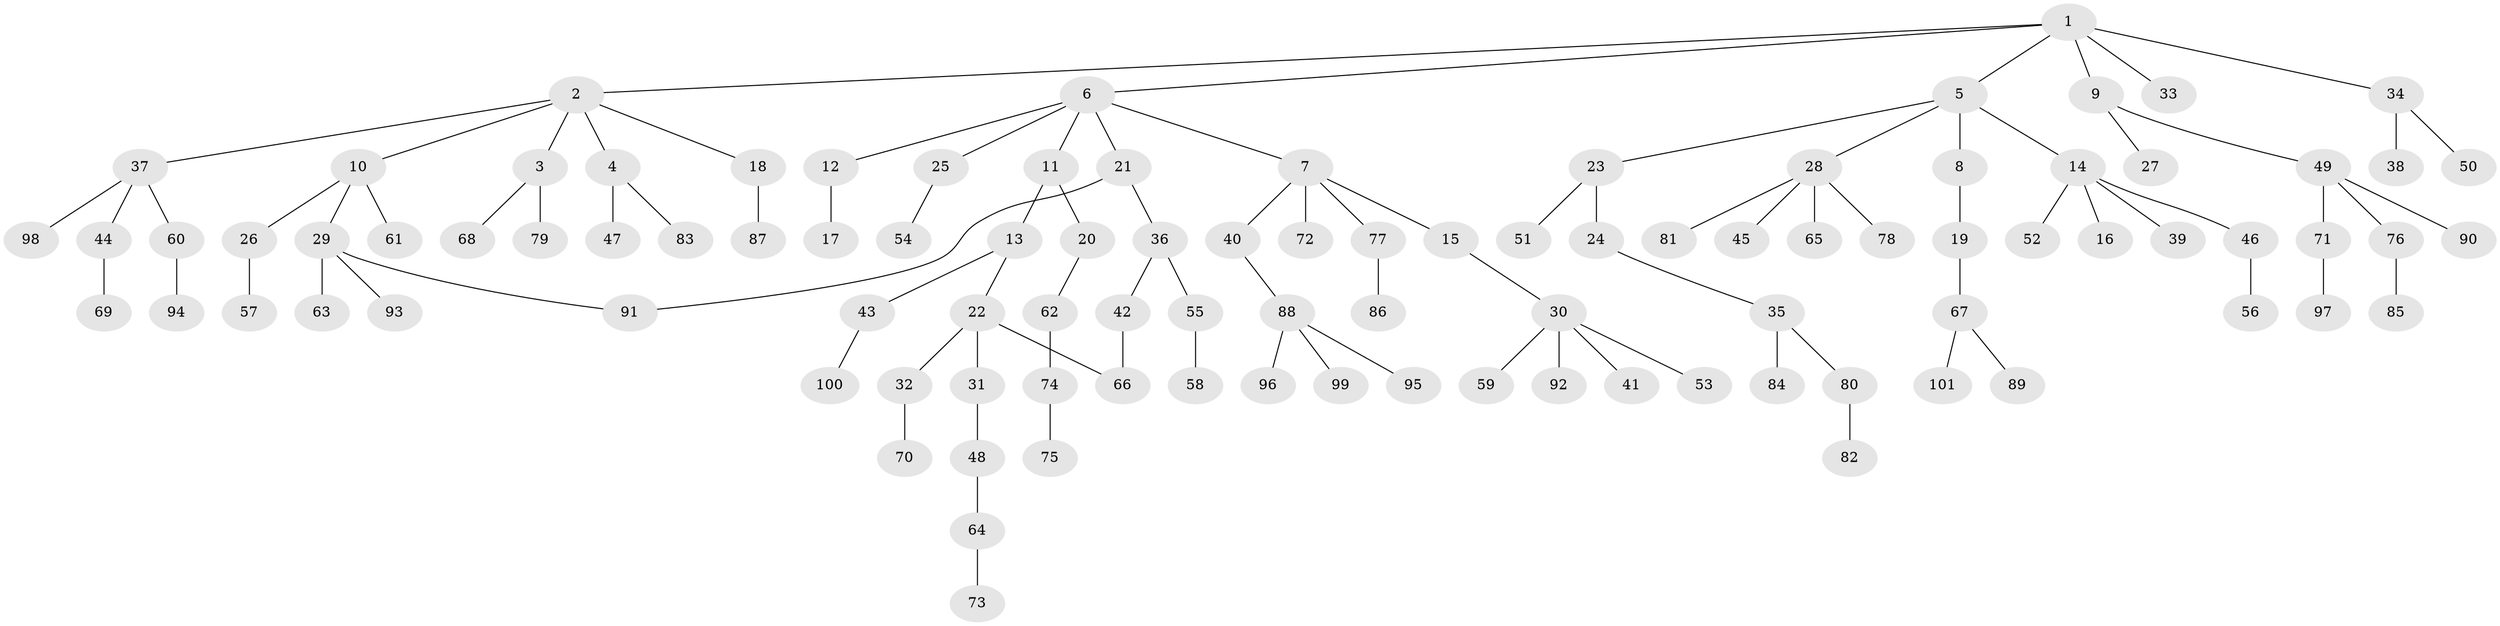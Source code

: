 // Generated by graph-tools (version 1.1) at 2025/13/03/09/25 04:13:17]
// undirected, 101 vertices, 102 edges
graph export_dot {
graph [start="1"]
  node [color=gray90,style=filled];
  1;
  2;
  3;
  4;
  5;
  6;
  7;
  8;
  9;
  10;
  11;
  12;
  13;
  14;
  15;
  16;
  17;
  18;
  19;
  20;
  21;
  22;
  23;
  24;
  25;
  26;
  27;
  28;
  29;
  30;
  31;
  32;
  33;
  34;
  35;
  36;
  37;
  38;
  39;
  40;
  41;
  42;
  43;
  44;
  45;
  46;
  47;
  48;
  49;
  50;
  51;
  52;
  53;
  54;
  55;
  56;
  57;
  58;
  59;
  60;
  61;
  62;
  63;
  64;
  65;
  66;
  67;
  68;
  69;
  70;
  71;
  72;
  73;
  74;
  75;
  76;
  77;
  78;
  79;
  80;
  81;
  82;
  83;
  84;
  85;
  86;
  87;
  88;
  89;
  90;
  91;
  92;
  93;
  94;
  95;
  96;
  97;
  98;
  99;
  100;
  101;
  1 -- 2;
  1 -- 5;
  1 -- 6;
  1 -- 9;
  1 -- 33;
  1 -- 34;
  2 -- 3;
  2 -- 4;
  2 -- 10;
  2 -- 18;
  2 -- 37;
  3 -- 68;
  3 -- 79;
  4 -- 47;
  4 -- 83;
  5 -- 8;
  5 -- 14;
  5 -- 23;
  5 -- 28;
  6 -- 7;
  6 -- 11;
  6 -- 12;
  6 -- 21;
  6 -- 25;
  7 -- 15;
  7 -- 40;
  7 -- 72;
  7 -- 77;
  8 -- 19;
  9 -- 27;
  9 -- 49;
  10 -- 26;
  10 -- 29;
  10 -- 61;
  11 -- 13;
  11 -- 20;
  12 -- 17;
  13 -- 22;
  13 -- 43;
  14 -- 16;
  14 -- 39;
  14 -- 46;
  14 -- 52;
  15 -- 30;
  18 -- 87;
  19 -- 67;
  20 -- 62;
  21 -- 36;
  21 -- 91;
  22 -- 31;
  22 -- 32;
  22 -- 66;
  23 -- 24;
  23 -- 51;
  24 -- 35;
  25 -- 54;
  26 -- 57;
  28 -- 45;
  28 -- 65;
  28 -- 78;
  28 -- 81;
  29 -- 63;
  29 -- 91;
  29 -- 93;
  30 -- 41;
  30 -- 53;
  30 -- 59;
  30 -- 92;
  31 -- 48;
  32 -- 70;
  34 -- 38;
  34 -- 50;
  35 -- 80;
  35 -- 84;
  36 -- 42;
  36 -- 55;
  37 -- 44;
  37 -- 60;
  37 -- 98;
  40 -- 88;
  42 -- 66;
  43 -- 100;
  44 -- 69;
  46 -- 56;
  48 -- 64;
  49 -- 71;
  49 -- 76;
  49 -- 90;
  55 -- 58;
  60 -- 94;
  62 -- 74;
  64 -- 73;
  67 -- 89;
  67 -- 101;
  71 -- 97;
  74 -- 75;
  76 -- 85;
  77 -- 86;
  80 -- 82;
  88 -- 95;
  88 -- 96;
  88 -- 99;
}
